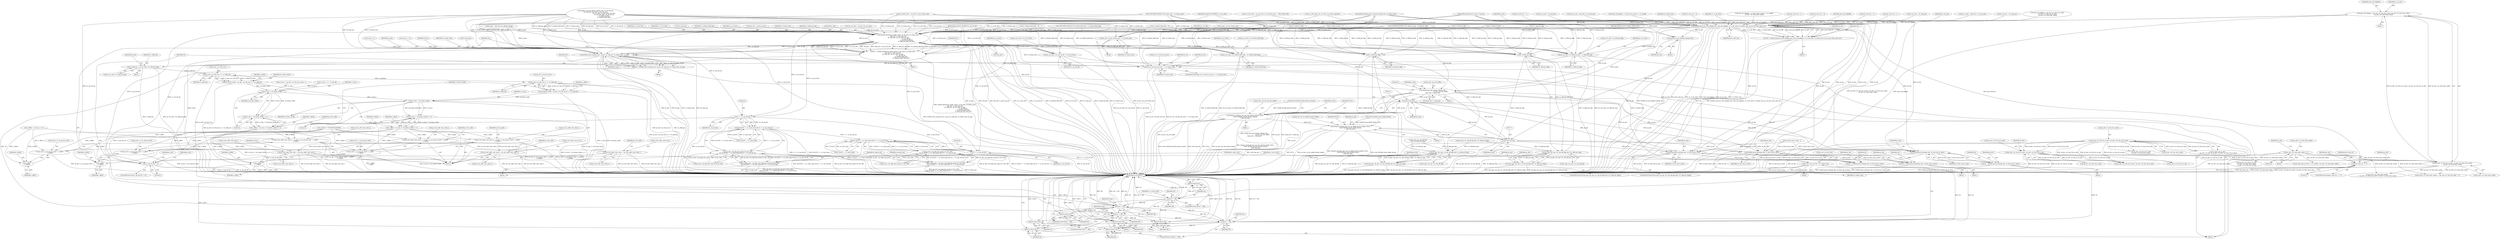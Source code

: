 digraph "0_Android_6c327afb263837bc90760c55c6605b26161a4eb9_0@integer" {
"1000972" [label="(Call,num_mb_skipped = (ps_dec->u2_frm_ht_in_mbs * ps_dec->u2_frm_wd_in_mbs)\n - ps_dec->u2_total_mbs_coded)"];
"1000974" [label="(Call,(ps_dec->u2_frm_ht_in_mbs * ps_dec->u2_frm_wd_in_mbs)\n - ps_dec->u2_total_mbs_coded)"];
"1000975" [label="(Call,ps_dec->u2_frm_ht_in_mbs * ps_dec->u2_frm_wd_in_mbs)"];
"1000235" [label="(Call,ps_dec->u2_frm_ht_in_mbs * ps_dec->u2_frm_wd_in_mbs)"];
"1000603" [label="(Call,ps_dec->u2_total_mbs_coded = 0)"];
"1001139" [label="(Call,ih264d_mark_err_slice_skip(ps_dec, num_mb_skipped, u1_is_idr_slice, u2_frame_num, ps_cur_poc, prev_slice_err))"];
"1001137" [label="(Call,ret = ih264d_mark_err_slice_skip(ps_dec, num_mb_skipped, u1_is_idr_slice, u2_frame_num, ps_cur_poc, prev_slice_err))"];
"1001222" [label="(Call,ret != OK)"];
"1001225" [label="(Return,return ret;)"];
"1001393" [label="(Call,ret != OK)"];
"1001396" [label="(Return,return ret;)"];
"1001606" [label="(Call,ret != OK)"];
"1001609" [label="(Return,return ret;)"];
"1001857" [label="(Return,return OK;)"];
"1001874" [label="(Return,return OK;)"];
"1002517" [label="(Call,ret != OK)"];
"1002520" [label="(Return,return ret;)"];
"1002604" [label="(Return,return ret;)"];
"1001177" [label="(Call,prev_slice_err == 2)"];
"1001217" [label="(Call,ih264d_err_pic_dispbuf_mgr(ps_dec))"];
"1001270" [label="(Call,ps_dec->u2_prv_frame_num = u2_frame_num)"];
"1001376" [label="(Call,ih264d_decode_pic_order_cnt(u1_is_idr_slice, u2_frame_num,\n &ps_dec->s_prev_pic_poc,\n &s_tmp_poc, ps_cur_slice, ps_pps,\n                                          u1_nal_ref_idc,\n                                          u1_bottom_field_flag,\n                                          u1_field_pic_flag, &i4_poc))"];
"1001374" [label="(Call,ret = ih264d_decode_pic_order_cnt(u1_is_idr_slice, u2_frame_num,\n &ps_dec->s_prev_pic_poc,\n &s_tmp_poc, ps_cur_slice, ps_pps,\n                                          u1_nal_ref_idc,\n                                          u1_bottom_field_flag,\n                                          u1_field_pic_flag, &i4_poc))"];
"1001464" [label="(Call,ps_cur_slice->u1_field_pic_flag = u1_field_pic_flag)"];
"1001908" [label="(Call,u1_field_pic = ps_cur_slice->u1_field_pic_flag)"];
"1001969" [label="(Call,ps_dec->u2_frm_wd_y << u1_field_pic)"];
"1001967" [label="(Call,u4_frame_stride = ps_dec->u2_frm_wd_y << u1_field_pic)"];
"1001982" [label="(Call,u2_mb_y * u4_frame_stride)"];
"1001981" [label="(Call,(u2_mb_y * u4_frame_stride) << 4)"];
"1001979" [label="(Call,y_offset = (u2_mb_y * u4_frame_stride) << 4)"];
"1001986" [label="(Call,ps_trns_addr->pu1_dest_y = ps_dec->s_cur_pic.pu1_buf1 + x_offset\n + y_offset)"];
"1002045" [label="(Call,ps_trns_addr->pu1_mb_y = ps_trns_addr->pu1_dest_y)"];
"1001990" [label="(Call,ps_dec->s_cur_pic.pu1_buf1 + x_offset\n + y_offset)"];
"1001996" [label="(Call,x_offset\n + y_offset)"];
"1002012" [label="(Call,u2_mb_y * u4_frame_stride)"];
"1002011" [label="(Call,(u2_mb_y * u4_frame_stride) << 3)"];
"1002009" [label="(Call,y_offset = (u2_mb_y * u4_frame_stride) << 3)"];
"1002019" [label="(Call,ps_trns_addr->pu1_dest_u = ps_dec->s_cur_pic.pu1_buf2 + x_offset\n + y_offset)"];
"1002052" [label="(Call,ps_trns_addr->pu1_mb_u = ps_trns_addr->pu1_dest_u)"];
"1002023" [label="(Call,ps_dec->s_cur_pic.pu1_buf2 + x_offset\n + y_offset)"];
"1002029" [label="(Call,x_offset\n + y_offset)"];
"1002032" [label="(Call,ps_trns_addr->pu1_dest_v = ps_dec->s_cur_pic.pu1_buf3 + x_offset\n + y_offset)"];
"1002059" [label="(Call,ps_trns_addr->pu1_mb_v = ps_trns_addr->pu1_dest_v)"];
"1002036" [label="(Call,ps_dec->s_cur_pic.pu1_buf3 + x_offset\n + y_offset)"];
"1002042" [label="(Call,x_offset\n + y_offset)"];
"1002001" [label="(Call,ps_dec->u2_frm_wd_uv << u1_field_pic)"];
"1001999" [label="(Call,u4_frame_stride = ps_dec->u2_frm_wd_uv << u1_field_pic)"];
"1001469" [label="(Call,ps_cur_slice->u1_bottom_field_flag = u1_bottom_field_flag)"];
"1001496" [label="(Call,ps_cur_slice->u1_nal_ref_idc = u1_nal_ref_idc)"];
"1001562" [label="(Call,!u1_field_pic_flag)"];
"1001556" [label="(Call,(ps_pps->ps_sps->u1_mb_aff_flag) && (!u1_field_pic_flag))"];
"1001555" [label="(Call,!((ps_pps->ps_sps->u1_mb_aff_flag) && (!u1_field_pic_flag)))"];
"1001579" [label="(Call,!u1_field_pic_flag)"];
"1001573" [label="(Call,(ps_pps->ps_sps->u1_mb_aff_flag) && (!u1_field_pic_flag))"];
"1001572" [label="(Call,!((ps_pps->ps_sps->u1_mb_aff_flag) && (!u1_field_pic_flag)))"];
"1001598" [label="(Call,ih264d_start_of_pic(ps_dec, i4_poc, &s_tmp_poc, u2_frame_num, ps_pps))"];
"1001596" [label="(Call,ret = ih264d_start_of_pic(ps_dec, i4_poc, &s_tmp_poc, u2_frame_num, ps_pps))"];
"1001617" [label="(Call,ih264d_get_next_display_field(ps_dec,\n                                          ps_dec->ps_out_buffer,\n &(ps_dec->s_disp_op)))"];
"1001672" [label="(Call,(void *)ps_dec)"];
"1001664" [label="(Call,ithread_create(ps_dec->pv_dec_thread_handle, NULL,\n (void *)ih264d_decode_picture_thread,\n (void *)ps_dec))"];
"1001708" [label="(Call,ithread_create(ps_dec->pv_bs_deblk_thread_handle, NULL,\n (void *)ih264d_recon_deblk_thread,\n (void *)ps_dec))"];
"1001716" [label="(Call,(void *)ps_dec)"];
"1002421" [label="(Call,ih264d_parse_islice(ps_dec, u2_first_mb_in_slice))"];
"1002419" [label="(Call,ret = ih264d_parse_islice(ps_dec, u2_first_mb_in_slice))"];
"1002456" [label="(Call,ih264d_parse_pslice(ps_dec, u2_first_mb_in_slice))"];
"1002454" [label="(Call,ret = ih264d_parse_pslice(ps_dec, u2_first_mb_in_slice))"];
"1002490" [label="(Call,ih264d_parse_bslice(ps_dec, u2_first_mb_in_slice))"];
"1002488" [label="(Call,ret = ih264d_parse_bslice(ps_dec, u2_first_mb_in_slice))"];
"1001788" [label="(Call,ps_err->u4_frm_sei_sync == u2_frame_num)"];
"1001804" [label="(Call,ps_err->u4_cur_frm = u2_frame_num)"];
"1001824" [label="(Call,0 == u1_nal_ref_idc)"];
"1001820" [label="(Call,(B_SLICE == u1_slice_type) && (0 == u1_nal_ref_idc))"];
"1001814" [label="(Call,(ps_dec->u4_skip_frm_mask & B_SLC_BIT)\n && (B_SLICE == u1_slice_type) && (0 == u1_nal_ref_idc))"];
"1001812" [label="(Call,i4_skip_b_pic = (ps_dec->u4_skip_frm_mask & B_SLC_BIT)\n && (B_SLICE == u1_slice_type) && (0 == u1_nal_ref_idc))"];
"1001835" [label="(Call,(P_SLICE == u1_slice_type) && (0 == u1_nal_ref_idc))"];
"1001829" [label="(Call,(ps_dec->u4_skip_frm_mask & P_SLC_BIT)\n && (P_SLICE == u1_slice_type) && (0 == u1_nal_ref_idc))"];
"1001827" [label="(Call,i4_skip_p_pic = (ps_dec->u4_skip_frm_mask & P_SLC_BIT)\n && (P_SLICE == u1_slice_type) && (0 == u1_nal_ref_idc))"];
"1001839" [label="(Call,0 == u1_nal_ref_idc)"];
"1002523" [label="(Call,u1_nal_ref_idc != 0)"];
"1002421" [label="(Call,ih264d_parse_islice(ps_dec, u2_first_mb_in_slice))"];
"1001809" [label="(Block,)"];
"1002489" [label="(Identifier,ret)"];
"1001947" [label="(Call,u2_mb_y <<= u1_mb_aff)"];
"1001500" [label="(Identifier,u1_nal_ref_idc)"];
"1001815" [label="(Call,ps_dec->u4_skip_frm_mask & B_SLC_BIT)"];
"1000906" [label="(Call,prev_slice_err = 0)"];
"1001387" [label="(Identifier,u1_nal_ref_idc)"];
"1001571" [label="(ControlStructure,if(!((ps_pps->ps_sps->u1_mb_aff_flag) && (!u1_field_pic_flag))))"];
"1002046" [label="(Call,ps_trns_addr->pu1_mb_y)"];
"1002423" [label="(Identifier,u2_first_mb_in_slice)"];
"1001228" [label="(Identifier,i1_is_end_of_poc)"];
"1002013" [label="(Identifier,u2_mb_y)"];
"1001579" [label="(Call,!u1_field_pic_flag)"];
"1001789" [label="(Call,ps_err->u4_frm_sei_sync)"];
"1002017" [label="(Identifier,x_offset)"];
"1000176" [label="(Call,i4_poc = 0)"];
"1001825" [label="(Literal,0)"];
"1001225" [label="(Return,return ret;)"];
"1001804" [label="(Call,ps_err->u4_cur_frm = u2_frame_num)"];
"1001617" [label="(Call,ih264d_get_next_display_field(ps_dec,\n                                          ps_dec->ps_out_buffer,\n &(ps_dec->s_disp_op)))"];
"1002458" [label="(Identifier,u2_first_mb_in_slice)"];
"1001098" [label="(Call,(u2_first_mb_in_slice << u1_mbaff) > ps_dec->u2_total_mbs_coded)"];
"1001071" [label="(Call,!u1_field_pic_flag)"];
"1001556" [label="(Call,(ps_pps->ps_sps->u1_mb_aff_flag) && (!u1_field_pic_flag))"];
"1001875" [label="(Identifier,OK)"];
"1001836" [label="(Call,P_SLICE == u1_slice_type)"];
"1000975" [label="(Call,ps_dec->u2_frm_ht_in_mbs * ps_dec->u2_frm_wd_in_mbs)"];
"1001217" [label="(Call,ih264d_err_pic_dispbuf_mgr(ps_dec))"];
"1001908" [label="(Call,u1_field_pic = ps_cur_slice->u1_field_pic_flag)"];
"1001998" [label="(Identifier,y_offset)"];
"1000976" [label="(Call,ps_dec->u2_frm_ht_in_mbs)"];
"1001191" [label="(Identifier,ps_dec)"];
"1001503" [label="(Identifier,ps_cur_slice)"];
"1002036" [label="(Call,ps_dec->s_cur_pic.pu1_buf3 + x_offset\n + y_offset)"];
"1002044" [label="(Identifier,y_offset)"];
"1001377" [label="(Identifier,u1_is_idr_slice)"];
"1001179" [label="(Literal,2)"];
"1002009" [label="(Call,y_offset = (u2_mb_y * u4_frame_stride) << 3)"];
"1002516" [label="(ControlStructure,if(ret != OK))"];
"1001840" [label="(Literal,0)"];
"1001141" [label="(Identifier,num_mb_skipped)"];
"1000507" [label="(Call,u1_is_idr_slice || ps_cur_slice->u1_mmco_equalto5)"];
"1001106" [label="(Call,prev_slice_err = 2)"];
"1001009" [label="(Call,prev_slice_err = 1)"];
"1001374" [label="(Call,ret = ih264d_decode_pic_order_cnt(u1_is_idr_slice, u2_frame_num,\n &ps_dec->s_prev_pic_poc,\n &s_tmp_poc, ps_cur_slice, ps_pps,\n                                          u1_nal_ref_idc,\n                                          u1_bottom_field_flag,\n                                          u1_field_pic_flag, &i4_poc))"];
"1001596" [label="(Call,ret = ih264d_start_of_pic(ps_dec, i4_poc, &s_tmp_poc, u2_frame_num, ps_pps))"];
"1001913" [label="(Block,)"];
"1002045" [label="(Call,ps_trns_addr->pu1_mb_y = ps_trns_addr->pu1_dest_y)"];
"1001091" [label="(Call,ps_cur_poc = &s_tmp_poc)"];
"1001177" [label="(Call,prev_slice_err == 2)"];
"1001839" [label="(Call,0 == u1_nal_ref_idc)"];
"1002605" [label="(Identifier,ret)"];
"1002454" [label="(Call,ret = ih264d_parse_pslice(ps_dec, u2_first_mb_in_slice))"];
"1002023" [label="(Call,ps_dec->s_cur_pic.pu1_buf2 + x_offset\n + y_offset)"];
"1002030" [label="(Identifier,x_offset)"];
"1002016" [label="(Call,x_offset *= YUV420SP_FACTOR)"];
"1002031" [label="(Identifier,y_offset)"];
"1001597" [label="(Identifier,ret)"];
"1001813" [label="(Identifier,i4_skip_b_pic)"];
"1001821" [label="(Call,B_SLICE == u1_slice_type)"];
"1002564" [label="(Call,ps_dec->u2_total_mbs_coded >= (ps_seq->u2_max_mb_addr + 1))"];
"1002037" [label="(Call,ps_dec->s_cur_pic.pu1_buf3)"];
"1002606" [label="(MethodReturn,WORD32)"];
"1001574" [label="(Call,ps_pps->ps_sps->u1_mb_aff_flag)"];
"1001792" [label="(Identifier,u2_frame_num)"];
"1001609" [label="(Return,return ret;)"];
"1001599" [label="(Identifier,ps_dec)"];
"1001277" [label="(Identifier,ps_cur_slice)"];
"1001990" [label="(Call,ps_dec->s_cur_pic.pu1_buf1 + x_offset\n + y_offset)"];
"1002033" [label="(Call,ps_trns_addr->pu1_dest_v)"];
"1001718" [label="(Identifier,ps_dec)"];
"1001573" [label="(Call,(ps_pps->ps_sps->u1_mb_aff_flag) && (!u1_field_pic_flag))"];
"1001982" [label="(Call,u2_mb_y * u4_frame_stride)"];
"1000603" [label="(Call,ps_dec->u2_total_mbs_coded = 0)"];
"1001144" [label="(Identifier,ps_cur_poc)"];
"1001861" [label="(Block,)"];
"1002518" [label="(Identifier,ret)"];
"1002043" [label="(Identifier,x_offset)"];
"1000524" [label="(Call,ih264d_decode_gaps_in_frame_num(ps_dec, u2_frame_num))"];
"1001604" [label="(Identifier,ps_pps)"];
"1001628" [label="(Literal,0)"];
"1000985" [label="(Call,ps_cur_poc = &ps_dec->s_cur_pic_poc)"];
"1001373" [label="(Block,)"];
"1001672" [label="(Call,(void *)ps_dec)"];
"1001985" [label="(Literal,4)"];
"1001017" [label="(Call,ps_cur_poc = &s_tmp_poc)"];
"1001078" [label="(Call,num_mb_skipped = (ps_dec->u2_frm_ht_in_mbs\n * ps_dec->u2_frm_wd_in_mbs)\n - ps_dec->u2_total_mbs_coded)"];
"1002069" [label="(Identifier,ps_dec)"];
"1001841" [label="(Identifier,u1_nal_ref_idc)"];
"1001189" [label="(Call,ps_dec->u2_total_mbs_coded\n >= ps_dec->u2_frm_ht_in_mbs * ps_dec->u2_frm_wd_in_mbs)"];
"1002461" [label="(Identifier,ps_dec)"];
"1001826" [label="(Identifier,u1_nal_ref_idc)"];
"1001473" [label="(Identifier,u1_bottom_field_flag)"];
"1000239" [label="(Call,ps_dec->u2_frm_wd_in_mbs)"];
"1001562" [label="(Call,!u1_field_pic_flag)"];
"1002525" [label="(Literal,0)"];
"1001223" [label="(Identifier,ret)"];
"1001979" [label="(Call,y_offset = (u2_mb_y * u4_frame_stride) << 4)"];
"1001709" [label="(Call,ps_dec->pv_bs_deblk_thread_handle)"];
"1002551" [label="(Identifier,ps_dec)"];
"1001780" [label="(Block,)"];
"1001788" [label="(Call,ps_err->u4_frm_sei_sync == u2_frame_num)"];
"1001830" [label="(Call,ps_dec->u4_skip_frm_mask & P_SLC_BIT)"];
"1001271" [label="(Call,ps_dec->u2_prv_frame_num)"];
"1001606" [label="(Call,ret != OK)"];
"1001383" [label="(Call,&s_tmp_poc)"];
"1001999" [label="(Call,u4_frame_stride = ps_dec->u2_frm_wd_uv << u1_field_pic)"];
"1001708" [label="(Call,ithread_create(ps_dec->pv_bs_deblk_thread_handle, NULL,\n (void *)ih264d_recon_deblk_thread,\n (void *)ps_dec))"];
"1001216" [label="(Block,)"];
"1001496" [label="(Call,ps_cur_slice->u1_nal_ref_idc = u1_nal_ref_idc)"];
"1001664" [label="(Call,ithread_create(ps_dec->pv_dec_thread_handle, NULL,\n (void *)ih264d_decode_picture_thread,\n (void *)ps_dec))"];
"1000156" [label="(MethodParameterIn,UWORD8 u1_nal_ref_idc)"];
"1000655" [label="(Call,u1_bottom_field_flag = 0)"];
"1001618" [label="(Identifier,ps_dec)"];
"1002049" [label="(Call,ps_trns_addr->pu1_dest_y)"];
"1001140" [label="(Identifier,ps_dec)"];
"1001390" [label="(Call,&i4_poc)"];
"1000982" [label="(Call,ps_dec->u2_total_mbs_coded)"];
"1000904" [label="(Call,!u1_field_pic_flag)"];
"1002024" [label="(Call,ps_dec->s_cur_pic.pu1_buf2)"];
"1000947" [label="(Call,prev_slice_err = 1)"];
"1001983" [label="(Identifier,u2_mb_y)"];
"1001118" [label="(Call,ps_cur_poc = &s_tmp_poc)"];
"1001563" [label="(Identifier,u1_field_pic_flag)"];
"1001393" [label="(Call,ret != OK)"];
"1002001" [label="(Call,ps_dec->u2_frm_wd_uv << u1_field_pic)"];
"1001981" [label="(Call,(u2_mb_y * u4_frame_stride) << 4)"];
"1001067" [label="(Call,ps_seq->u1_mb_aff_flag\n && (!u1_field_pic_flag))"];
"1000918" [label="(Call,u2_frame_num != ps_dec->u2_prv_frame_num)"];
"1002239" [label="(Call,u2_first_mb_in_slice - 1)"];
"1001176" [label="(ControlStructure,if(prev_slice_err == 2))"];
"1001894" [label="(Block,)"];
"1001980" [label="(Identifier,y_offset)"];
"1001149" [label="(Identifier,ps_dec)"];
"1002524" [label="(Identifier,u1_nal_ref_idc)"];
"1002053" [label="(Call,ps_trns_addr->pu1_mb_u)"];
"1002492" [label="(Identifier,u2_first_mb_in_slice)"];
"1001835" [label="(Call,(P_SLICE == u1_slice_type) && (0 == u1_nal_ref_idc))"];
"1001145" [label="(Identifier,prev_slice_err)"];
"1002010" [label="(Identifier,y_offset)"];
"1000652" [label="(Call,u1_field_pic_flag = 0)"];
"1001410" [label="(Call,i4_poc == 0)"];
"1001139" [label="(Call,ih264d_mark_err_slice_skip(ps_dec, num_mb_skipped, u1_is_idr_slice, u2_frame_num, ps_cur_poc, prev_slice_err))"];
"1002032" [label="(Call,ps_trns_addr->pu1_dest_v = ps_dec->s_cur_pic.pu1_buf3 + x_offset\n + y_offset)"];
"1002029" [label="(Call,x_offset\n + y_offset)"];
"1001677" [label="(Identifier,ps_dec)"];
"1001400" [label="(Identifier,i4_poc)"];
"1002519" [label="(Identifier,OK)"];
"1001566" [label="(Identifier,ps_dec)"];
"1000813" [label="(Call,!u1_field_pic_flag)"];
"1002056" [label="(Call,ps_trns_addr->pu1_dest_u)"];
"1001376" [label="(Call,ih264d_decode_pic_order_cnt(u1_is_idr_slice, u2_frame_num,\n &ps_dec->s_prev_pic_poc,\n &s_tmp_poc, ps_cur_slice, ps_pps,\n                                          u1_nal_ref_idc,\n                                          u1_bottom_field_flag,\n                                          u1_field_pic_flag, &i4_poc))"];
"1001270" [label="(Call,ps_dec->u2_prv_frame_num = u2_frame_num)"];
"1002015" [label="(Literal,3)"];
"1001470" [label="(Call,ps_cur_slice->u1_bottom_field_flag)"];
"1000900" [label="(Call,ps_seq->u1_mb_aff_flag && (!u1_field_pic_flag))"];
"1001572" [label="(Call,!((ps_pps->ps_sps->u1_mb_aff_flag) && (!u1_field_pic_flag)))"];
"1001668" [label="(Identifier,NULL)"];
"1002488" [label="(Call,ret = ih264d_parse_bslice(ps_dec, u2_first_mb_in_slice))"];
"1002428" [label="(Identifier,ps_dec)"];
"1002480" [label="(Block,)"];
"1001226" [label="(Identifier,ret)"];
"1001957" [label="(Call,u2_mb_y > ps_dec->u2_frm_ht_in_mbs - 1)"];
"1002059" [label="(Call,ps_trns_addr->pu1_mb_v = ps_trns_addr->pu1_dest_v)"];
"1001388" [label="(Identifier,u1_bottom_field_flag)"];
"1001600" [label="(Identifier,i4_poc)"];
"1001610" [label="(Identifier,ret)"];
"1001986" [label="(Call,ps_trns_addr->pu1_dest_y = ps_dec->s_cur_pic.pu1_buf1 + x_offset\n + y_offset)"];
"1001969" [label="(Call,ps_dec->u2_frm_wd_y << u1_field_pic)"];
"1001385" [label="(Identifier,ps_cur_slice)"];
"1001468" [label="(Identifier,u1_field_pic_flag)"];
"1002005" [label="(Identifier,u1_field_pic)"];
"1000973" [label="(Identifier,num_mb_skipped)"];
"1001605" [label="(ControlStructure,if(ret != OK))"];
"1002521" [label="(Identifier,ret)"];
"1002419" [label="(Call,ret = ih264d_parse_islice(ps_dec, u2_first_mb_in_slice))"];
"1000979" [label="(Call,ps_dec->u2_frm_wd_in_mbs)"];
"1000638" [label="(Call,COPYTHECONTEXT(\"SH: bottom_field_flag\", u1_bottom_field_flag))"];
"1001607" [label="(Identifier,ret)"];
"1001622" [label="(Call,&(ps_dec->s_disp_op))"];
"1002491" [label="(Identifier,ps_dec)"];
"1002495" [label="(Identifier,ps_dec)"];
"1002522" [label="(ControlStructure,if(u1_nal_ref_idc != 0))"];
"1000753" [label="(Call,!u1_field_pic_flag)"];
"1001616" [label="(Block,)"];
"1001619" [label="(Call,ps_dec->ps_out_buffer)"];
"1001465" [label="(Call,ps_cur_slice->u1_field_pic_flag)"];
"1000475" [label="(Call,*ps_cur_poc = &ps_dec->s_cur_pic_poc)"];
"1001805" [label="(Call,ps_err->u4_cur_frm)"];
"1001497" [label="(Call,ps_cur_slice->u1_nal_ref_idc)"];
"1002531" [label="(Identifier,ps_dec)"];
"1000611" [label="(Identifier,ps_seq)"];
"1001269" [label="(Block,)"];
"1000412" [label="(Call,ps_pps = &ps_dec->ps_pps[u4_temp])"];
"1001012" [label="(Call,num_mb_skipped = u2_first_mb_in_slice << u1_mbaff)"];
"1001910" [label="(Call,ps_cur_slice->u1_field_pic_flag)"];
"1001975" [label="(Identifier,x_offset)"];
"1001974" [label="(Call,x_offset = u2_mb_x << 4)"];
"1001379" [label="(Call,&ps_dec->s_prev_pic_poc)"];
"1000621" [label="(Call,u1_bottom_field_flag = 0)"];
"1001702" [label="(Block,)"];
"1000986" [label="(Identifier,ps_cur_poc)"];
"1001968" [label="(Identifier,u4_frame_stride)"];
"1001665" [label="(Call,ps_dec->pv_dec_thread_handle)"];
"1001080" [label="(Call,(ps_dec->u2_frm_ht_in_mbs\n * ps_dec->u2_frm_wd_in_mbs)\n - ps_dec->u2_total_mbs_coded)"];
"1001476" [label="(Identifier,ps_cur_slice)"];
"1001274" [label="(Identifier,u2_frame_num)"];
"1001984" [label="(Identifier,u4_frame_stride)"];
"1001796" [label="(Identifier,ps_err)"];
"1001824" [label="(Call,0 == u1_nal_ref_idc)"];
"1000454" [label="(Call,COPYTHECONTEXT(\"SH: frame_num\", u2_frame_num))"];
"1001874" [label="(Return,return OK;)"];
"1001829" [label="(Call,(ps_dec->u4_skip_frm_mask & P_SLC_BIT)\n && (P_SLICE == u1_slice_type) && (0 == u1_nal_ref_idc))"];
"1001712" [label="(Identifier,NULL)"];
"1001580" [label="(Identifier,u1_field_pic_flag)"];
"1001138" [label="(Identifier,ret)"];
"1000983" [label="(Identifier,ps_dec)"];
"1001378" [label="(Identifier,u2_frame_num)"];
"1001583" [label="(Identifier,ps_dec)"];
"1002446" [label="(Block,)"];
"1001991" [label="(Call,ps_dec->s_cur_pic.pu1_buf1)"];
"1001608" [label="(Identifier,OK)"];
"1002052" [label="(Call,ps_trns_addr->pu1_mb_u = ps_trns_addr->pu1_dest_u)"];
"1002422" [label="(Identifier,ps_dec)"];
"1002455" [label="(Identifier,ret)"];
"1002034" [label="(Identifier,ps_trns_addr)"];
"1002420" [label="(Identifier,ret)"];
"1001663" [label="(Block,)"];
"1001721" [label="(Identifier,ps_dec)"];
"1001828" [label="(Identifier,i4_skip_p_pic)"];
"1000607" [label="(Literal,0)"];
"1001970" [label="(Call,ps_dec->u2_frm_wd_y)"];
"1002012" [label="(Call,u2_mb_y * u4_frame_stride)"];
"1002457" [label="(Identifier,ps_dec)"];
"1001595" [label="(Block,)"];
"1001603" [label="(Identifier,u2_frame_num)"];
"1001143" [label="(Identifier,u2_frame_num)"];
"1000233" [label="(Call,u2_first_mb_in_slice\n > (ps_dec->u2_frm_ht_in_mbs * ps_dec->u2_frm_wd_in_mbs))"];
"1002000" [label="(Identifier,u4_frame_stride)"];
"1002020" [label="(Call,ps_trns_addr->pu1_dest_u)"];
"1001909" [label="(Identifier,u1_field_pic)"];
"1000952" [label="(Call,prev_slice_err = 2)"];
"1001588" [label="(Identifier,ps_dec)"];
"1001787" [label="(ControlStructure,if(ps_err->u4_frm_sei_sync == u2_frame_num))"];
"1001808" [label="(Identifier,u2_frame_num)"];
"1001812" [label="(Call,i4_skip_b_pic = (ps_dec->u4_skip_frm_mask & B_SLC_BIT)\n && (B_SLICE == u1_slice_type) && (0 == u1_nal_ref_idc))"];
"1001392" [label="(ControlStructure,if(ret != OK))"];
"1001137" [label="(Call,ret = ih264d_mark_err_slice_skip(ps_dec, num_mb_skipped, u1_is_idr_slice, u2_frame_num, ps_cur_poc, prev_slice_err))"];
"1001557" [label="(Call,ps_pps->ps_sps->u1_mb_aff_flag)"];
"1001973" [label="(Identifier,u1_field_pic)"];
"1000235" [label="(Call,ps_dec->u2_frm_ht_in_mbs * ps_dec->u2_frm_wd_in_mbs)"];
"1001220" [label="(Identifier,ERROR_NEW_FRAME_EXPECTED)"];
"1002007" [label="(Identifier,x_offset)"];
"1001142" [label="(Identifier,u1_is_idr_slice)"];
"1002054" [label="(Identifier,ps_trns_addr)"];
"1001806" [label="(Identifier,ps_err)"];
"1001395" [label="(Identifier,OK)"];
"1002517" [label="(Call,ret != OK)"];
"1001997" [label="(Identifier,x_offset)"];
"1001469" [label="(Call,ps_cur_slice->u1_bottom_field_flag = u1_bottom_field_flag)"];
"1001713" [label="(Call,(void *)ih264d_recon_deblk_thread)"];
"1001827" [label="(Call,i4_skip_p_pic = (ps_dec->u4_skip_frm_mask & P_SLC_BIT)\n && (P_SLICE == u1_slice_type) && (0 == u1_nal_ref_idc))"];
"1001843" [label="(Identifier,i4_skip_b_pic)"];
"1001136" [label="(Block,)"];
"1001221" [label="(ControlStructure,if(ret != OK))"];
"1000155" [label="(MethodParameterIn,UWORD8 u1_is_idr_slice)"];
"1002060" [label="(Call,ps_trns_addr->pu1_mb_v)"];
"1002490" [label="(Call,ih264d_parse_bslice(ps_dec, u2_first_mb_in_slice))"];
"1002002" [label="(Call,ps_dec->u2_frm_wd_uv)"];
"1001464" [label="(Call,ps_cur_slice->u1_field_pic_flag = u1_field_pic_flag)"];
"1001716" [label="(Call,(void *)ps_dec)"];
"1001178" [label="(Identifier,prev_slice_err)"];
"1000618" [label="(Call,COPYTHECONTEXT(\"SH: field_pic_flag\", u1_field_pic_flag))"];
"1001959" [label="(Call,ps_dec->u2_frm_ht_in_mbs - 1)"];
"1000972" [label="(Call,num_mb_skipped = (ps_dec->u2_frm_ht_in_mbs * ps_dec->u2_frm_wd_in_mbs)\n - ps_dec->u2_total_mbs_coded)"];
"1000991" [label="(Call,u1_is_idr_slice = ps_cur_slice->u1_nal_unit_type == IDR_SLICE_NAL)"];
"1001555" [label="(Call,!((ps_pps->ps_sps->u1_mb_aff_flag) && (!u1_field_pic_flag)))"];
"1001814" [label="(Call,(ps_dec->u4_skip_frm_mask & B_SLC_BIT)\n && (B_SLICE == u1_slice_type) && (0 == u1_nal_ref_idc))"];
"1000236" [label="(Call,ps_dec->u2_frm_ht_in_mbs)"];
"1000157" [label="(MethodParameterIn,dec_struct_t *ps_dec)"];
"1000873" [label="(Call,ih264d_is_end_of_pic(u2_frame_num, u1_nal_ref_idc,\n &s_tmp_poc, &ps_dec->s_cur_pic_poc,\n                                            ps_cur_slice, u1_pic_order_cnt_type,\n                                            u1_nal_unit_type, u4_idr_pic_id,\n                                            u1_field_pic_flag,\n                                            u1_bottom_field_flag))"];
"1001598" [label="(Call,ih264d_start_of_pic(ps_dec, i4_poc, &s_tmp_poc, u2_frame_num, ps_pps))"];
"1001109" [label="(Call,num_mb_skipped = (u2_first_mb_in_slice << u1_mbaff)\n - ps_dec->u2_total_mbs_coded)"];
"1001224" [label="(Identifier,OK)"];
"1001858" [label="(Identifier,OK)"];
"1001920" [label="(Identifier,ps_dec)"];
"1002047" [label="(Identifier,ps_trns_addr)"];
"1001674" [label="(Identifier,ps_dec)"];
"1001218" [label="(Identifier,ps_dec)"];
"1001389" [label="(Identifier,u1_field_pic_flag)"];
"1001193" [label="(Call,ps_dec->u2_frm_ht_in_mbs * ps_dec->u2_frm_wd_in_mbs)"];
"1001081" [label="(Call,ps_dec->u2_frm_ht_in_mbs\n * ps_dec->u2_frm_wd_in_mbs)"];
"1000974" [label="(Call,(ps_dec->u2_frm_ht_in_mbs * ps_dec->u2_frm_wd_in_mbs)\n - ps_dec->u2_total_mbs_coded)"];
"1000158" [label="(Block,)"];
"1001183" [label="(Identifier,ps_dec)"];
"1001987" [label="(Call,ps_trns_addr->pu1_dest_y)"];
"1001613" [label="(Identifier,ps_dec)"];
"1002019" [label="(Call,ps_trns_addr->pu1_dest_u = ps_dec->s_cur_pic.pu1_buf2 + x_offset\n + y_offset)"];
"1002456" [label="(Call,ih264d_parse_pslice(ps_dec, u2_first_mb_in_slice))"];
"1002014" [label="(Identifier,u4_frame_stride)"];
"1002523" [label="(Call,u1_nal_ref_idc != 0)"];
"1002042" [label="(Call,x_offset\n + y_offset)"];
"1001075" [label="(Call,prev_slice_err = 2)"];
"1001857" [label="(Return,return OK;)"];
"1001988" [label="(Identifier,ps_trns_addr)"];
"1001375" [label="(Identifier,ret)"];
"1000466" [label="(Block,)"];
"1001222" [label="(Call,ret != OK)"];
"1001554" [label="(ControlStructure,if(!((ps_pps->ps_sps->u1_mb_aff_flag) && (!u1_field_pic_flag))))"];
"1001844" [label="(Block,)"];
"1001820" [label="(Call,(B_SLICE == u1_slice_type) && (0 == u1_nal_ref_idc))"];
"1002061" [label="(Identifier,ps_trns_addr)"];
"1001601" [label="(Call,&s_tmp_poc)"];
"1002604" [label="(Return,return ret;)"];
"1002411" [label="(Block,)"];
"1002063" [label="(Call,ps_trns_addr->pu1_dest_v)"];
"1002011" [label="(Call,(u2_mb_y * u4_frame_stride) << 3)"];
"1000604" [label="(Call,ps_dec->u2_total_mbs_coded)"];
"1001471" [label="(Identifier,ps_cur_slice)"];
"1001669" [label="(Call,(void *)ih264d_decode_picture_thread)"];
"1001386" [label="(Identifier,ps_pps)"];
"1001967" [label="(Call,u4_frame_stride = ps_dec->u2_frm_wd_y << u1_field_pic)"];
"1001996" [label="(Call,x_offset\n + y_offset)"];
"1001397" [label="(Identifier,ret)"];
"1001396" [label="(Return,return ret;)"];
"1002520" [label="(Return,return ret;)"];
"1000168" [label="(Call,*ps_cur_slice = ps_dec->ps_cur_slice)"];
"1000936" [label="(Block,)"];
"1001394" [label="(Identifier,ret)"];
"1000972" -> "1000936"  [label="AST: "];
"1000972" -> "1000974"  [label="CFG: "];
"1000973" -> "1000972"  [label="AST: "];
"1000974" -> "1000972"  [label="AST: "];
"1000986" -> "1000972"  [label="CFG: "];
"1000972" -> "1002606"  [label="DDG: (ps_dec->u2_frm_ht_in_mbs * ps_dec->u2_frm_wd_in_mbs)\n - ps_dec->u2_total_mbs_coded"];
"1000972" -> "1002606"  [label="DDG: num_mb_skipped"];
"1000974" -> "1000972"  [label="DDG: ps_dec->u2_frm_ht_in_mbs * ps_dec->u2_frm_wd_in_mbs"];
"1000974" -> "1000972"  [label="DDG: ps_dec->u2_total_mbs_coded"];
"1000972" -> "1001139"  [label="DDG: num_mb_skipped"];
"1000974" -> "1000982"  [label="CFG: "];
"1000975" -> "1000974"  [label="AST: "];
"1000982" -> "1000974"  [label="AST: "];
"1000974" -> "1002606"  [label="DDG: ps_dec->u2_total_mbs_coded"];
"1000974" -> "1002606"  [label="DDG: ps_dec->u2_frm_ht_in_mbs * ps_dec->u2_frm_wd_in_mbs"];
"1000975" -> "1000974"  [label="DDG: ps_dec->u2_frm_ht_in_mbs"];
"1000975" -> "1000974"  [label="DDG: ps_dec->u2_frm_wd_in_mbs"];
"1000603" -> "1000974"  [label="DDG: ps_dec->u2_total_mbs_coded"];
"1000974" -> "1001189"  [label="DDG: ps_dec->u2_total_mbs_coded"];
"1000974" -> "1002564"  [label="DDG: ps_dec->u2_total_mbs_coded"];
"1000975" -> "1000979"  [label="CFG: "];
"1000976" -> "1000975"  [label="AST: "];
"1000979" -> "1000975"  [label="AST: "];
"1000983" -> "1000975"  [label="CFG: "];
"1000975" -> "1002606"  [label="DDG: ps_dec->u2_frm_wd_in_mbs"];
"1000975" -> "1002606"  [label="DDG: ps_dec->u2_frm_ht_in_mbs"];
"1000235" -> "1000975"  [label="DDG: ps_dec->u2_frm_ht_in_mbs"];
"1000235" -> "1000975"  [label="DDG: ps_dec->u2_frm_wd_in_mbs"];
"1000975" -> "1001193"  [label="DDG: ps_dec->u2_frm_ht_in_mbs"];
"1000975" -> "1001193"  [label="DDG: ps_dec->u2_frm_wd_in_mbs"];
"1000975" -> "1001959"  [label="DDG: ps_dec->u2_frm_ht_in_mbs"];
"1000235" -> "1000233"  [label="AST: "];
"1000235" -> "1000239"  [label="CFG: "];
"1000236" -> "1000235"  [label="AST: "];
"1000239" -> "1000235"  [label="AST: "];
"1000233" -> "1000235"  [label="CFG: "];
"1000235" -> "1002606"  [label="DDG: ps_dec->u2_frm_ht_in_mbs"];
"1000235" -> "1002606"  [label="DDG: ps_dec->u2_frm_wd_in_mbs"];
"1000235" -> "1000233"  [label="DDG: ps_dec->u2_frm_ht_in_mbs"];
"1000235" -> "1000233"  [label="DDG: ps_dec->u2_frm_wd_in_mbs"];
"1000235" -> "1001081"  [label="DDG: ps_dec->u2_frm_ht_in_mbs"];
"1000235" -> "1001081"  [label="DDG: ps_dec->u2_frm_wd_in_mbs"];
"1000235" -> "1001193"  [label="DDG: ps_dec->u2_frm_ht_in_mbs"];
"1000235" -> "1001193"  [label="DDG: ps_dec->u2_frm_wd_in_mbs"];
"1000235" -> "1001959"  [label="DDG: ps_dec->u2_frm_ht_in_mbs"];
"1000603" -> "1000466"  [label="AST: "];
"1000603" -> "1000607"  [label="CFG: "];
"1000604" -> "1000603"  [label="AST: "];
"1000607" -> "1000603"  [label="AST: "];
"1000611" -> "1000603"  [label="CFG: "];
"1000603" -> "1002606"  [label="DDG: ps_dec->u2_total_mbs_coded"];
"1000603" -> "1001080"  [label="DDG: ps_dec->u2_total_mbs_coded"];
"1000603" -> "1001098"  [label="DDG: ps_dec->u2_total_mbs_coded"];
"1000603" -> "1001189"  [label="DDG: ps_dec->u2_total_mbs_coded"];
"1000603" -> "1002564"  [label="DDG: ps_dec->u2_total_mbs_coded"];
"1001139" -> "1001137"  [label="AST: "];
"1001139" -> "1001145"  [label="CFG: "];
"1001140" -> "1001139"  [label="AST: "];
"1001141" -> "1001139"  [label="AST: "];
"1001142" -> "1001139"  [label="AST: "];
"1001143" -> "1001139"  [label="AST: "];
"1001144" -> "1001139"  [label="AST: "];
"1001145" -> "1001139"  [label="AST: "];
"1001137" -> "1001139"  [label="CFG: "];
"1001139" -> "1002606"  [label="DDG: ps_dec"];
"1001139" -> "1002606"  [label="DDG: prev_slice_err"];
"1001139" -> "1002606"  [label="DDG: u1_is_idr_slice"];
"1001139" -> "1002606"  [label="DDG: num_mb_skipped"];
"1001139" -> "1002606"  [label="DDG: ps_cur_poc"];
"1001139" -> "1002606"  [label="DDG: u2_frame_num"];
"1001139" -> "1001137"  [label="DDG: prev_slice_err"];
"1001139" -> "1001137"  [label="DDG: u1_is_idr_slice"];
"1001139" -> "1001137"  [label="DDG: u2_frame_num"];
"1001139" -> "1001137"  [label="DDG: ps_cur_poc"];
"1001139" -> "1001137"  [label="DDG: num_mb_skipped"];
"1001139" -> "1001137"  [label="DDG: ps_dec"];
"1000524" -> "1001139"  [label="DDG: ps_dec"];
"1000524" -> "1001139"  [label="DDG: u2_frame_num"];
"1000157" -> "1001139"  [label="DDG: ps_dec"];
"1001109" -> "1001139"  [label="DDG: num_mb_skipped"];
"1001012" -> "1001139"  [label="DDG: num_mb_skipped"];
"1001078" -> "1001139"  [label="DDG: num_mb_skipped"];
"1000991" -> "1001139"  [label="DDG: u1_is_idr_slice"];
"1000507" -> "1001139"  [label="DDG: u1_is_idr_slice"];
"1000155" -> "1001139"  [label="DDG: u1_is_idr_slice"];
"1000873" -> "1001139"  [label="DDG: u2_frame_num"];
"1000918" -> "1001139"  [label="DDG: u2_frame_num"];
"1000454" -> "1001139"  [label="DDG: u2_frame_num"];
"1001091" -> "1001139"  [label="DDG: ps_cur_poc"];
"1000985" -> "1001139"  [label="DDG: ps_cur_poc"];
"1001118" -> "1001139"  [label="DDG: ps_cur_poc"];
"1000475" -> "1001139"  [label="DDG: ps_cur_poc"];
"1001017" -> "1001139"  [label="DDG: ps_cur_poc"];
"1000952" -> "1001139"  [label="DDG: prev_slice_err"];
"1000906" -> "1001139"  [label="DDG: prev_slice_err"];
"1000947" -> "1001139"  [label="DDG: prev_slice_err"];
"1001106" -> "1001139"  [label="DDG: prev_slice_err"];
"1001075" -> "1001139"  [label="DDG: prev_slice_err"];
"1001009" -> "1001139"  [label="DDG: prev_slice_err"];
"1001139" -> "1001177"  [label="DDG: prev_slice_err"];
"1001139" -> "1001217"  [label="DDG: ps_dec"];
"1001139" -> "1001270"  [label="DDG: u2_frame_num"];
"1001139" -> "1001376"  [label="DDG: u1_is_idr_slice"];
"1001139" -> "1001376"  [label="DDG: u2_frame_num"];
"1001139" -> "1001598"  [label="DDG: ps_dec"];
"1001139" -> "1001598"  [label="DDG: u2_frame_num"];
"1001139" -> "1001617"  [label="DDG: ps_dec"];
"1001139" -> "1001788"  [label="DDG: u2_frame_num"];
"1001139" -> "1002421"  [label="DDG: ps_dec"];
"1001139" -> "1002456"  [label="DDG: ps_dec"];
"1001139" -> "1002490"  [label="DDG: ps_dec"];
"1001137" -> "1001136"  [label="AST: "];
"1001138" -> "1001137"  [label="AST: "];
"1001149" -> "1001137"  [label="CFG: "];
"1001137" -> "1002606"  [label="DDG: ih264d_mark_err_slice_skip(ps_dec, num_mb_skipped, u1_is_idr_slice, u2_frame_num, ps_cur_poc, prev_slice_err)"];
"1001137" -> "1002606"  [label="DDG: ret"];
"1001137" -> "1001222"  [label="DDG: ret"];
"1001222" -> "1001221"  [label="AST: "];
"1001222" -> "1001224"  [label="CFG: "];
"1001223" -> "1001222"  [label="AST: "];
"1001224" -> "1001222"  [label="AST: "];
"1001226" -> "1001222"  [label="CFG: "];
"1001228" -> "1001222"  [label="CFG: "];
"1001222" -> "1002606"  [label="DDG: ret"];
"1001222" -> "1002606"  [label="DDG: ret != OK"];
"1001222" -> "1002606"  [label="DDG: OK"];
"1001222" -> "1001225"  [label="DDG: ret"];
"1001222" -> "1001393"  [label="DDG: OK"];
"1001222" -> "1001606"  [label="DDG: OK"];
"1001222" -> "1001857"  [label="DDG: OK"];
"1001222" -> "1001874"  [label="DDG: OK"];
"1001222" -> "1002517"  [label="DDG: OK"];
"1001225" -> "1001221"  [label="AST: "];
"1001225" -> "1001226"  [label="CFG: "];
"1001226" -> "1001225"  [label="AST: "];
"1002606" -> "1001225"  [label="CFG: "];
"1001225" -> "1002606"  [label="DDG: <RET>"];
"1001226" -> "1001225"  [label="DDG: ret"];
"1001393" -> "1001392"  [label="AST: "];
"1001393" -> "1001395"  [label="CFG: "];
"1001394" -> "1001393"  [label="AST: "];
"1001395" -> "1001393"  [label="AST: "];
"1001397" -> "1001393"  [label="CFG: "];
"1001400" -> "1001393"  [label="CFG: "];
"1001393" -> "1002606"  [label="DDG: ret != OK"];
"1001393" -> "1002606"  [label="DDG: ret"];
"1001393" -> "1002606"  [label="DDG: OK"];
"1001374" -> "1001393"  [label="DDG: ret"];
"1001393" -> "1001396"  [label="DDG: ret"];
"1001393" -> "1001606"  [label="DDG: OK"];
"1001393" -> "1001857"  [label="DDG: OK"];
"1001393" -> "1001874"  [label="DDG: OK"];
"1001393" -> "1002517"  [label="DDG: OK"];
"1001396" -> "1001392"  [label="AST: "];
"1001396" -> "1001397"  [label="CFG: "];
"1001397" -> "1001396"  [label="AST: "];
"1002606" -> "1001396"  [label="CFG: "];
"1001396" -> "1002606"  [label="DDG: <RET>"];
"1001397" -> "1001396"  [label="DDG: ret"];
"1001606" -> "1001605"  [label="AST: "];
"1001606" -> "1001608"  [label="CFG: "];
"1001607" -> "1001606"  [label="AST: "];
"1001608" -> "1001606"  [label="AST: "];
"1001610" -> "1001606"  [label="CFG: "];
"1001613" -> "1001606"  [label="CFG: "];
"1001606" -> "1002606"  [label="DDG: ret"];
"1001606" -> "1002606"  [label="DDG: ret != OK"];
"1001606" -> "1002606"  [label="DDG: OK"];
"1001596" -> "1001606"  [label="DDG: ret"];
"1001606" -> "1001609"  [label="DDG: ret"];
"1001606" -> "1001857"  [label="DDG: OK"];
"1001606" -> "1001874"  [label="DDG: OK"];
"1001606" -> "1002517"  [label="DDG: OK"];
"1001609" -> "1001605"  [label="AST: "];
"1001609" -> "1001610"  [label="CFG: "];
"1001610" -> "1001609"  [label="AST: "];
"1002606" -> "1001609"  [label="CFG: "];
"1001609" -> "1002606"  [label="DDG: <RET>"];
"1001610" -> "1001609"  [label="DDG: ret"];
"1001857" -> "1001844"  [label="AST: "];
"1001857" -> "1001858"  [label="CFG: "];
"1001858" -> "1001857"  [label="AST: "];
"1002606" -> "1001857"  [label="CFG: "];
"1001857" -> "1002606"  [label="DDG: <RET>"];
"1001858" -> "1001857"  [label="DDG: OK"];
"1001874" -> "1001861"  [label="AST: "];
"1001874" -> "1001875"  [label="CFG: "];
"1001875" -> "1001874"  [label="AST: "];
"1002606" -> "1001874"  [label="CFG: "];
"1001874" -> "1002606"  [label="DDG: <RET>"];
"1001875" -> "1001874"  [label="DDG: OK"];
"1002517" -> "1002516"  [label="AST: "];
"1002517" -> "1002519"  [label="CFG: "];
"1002518" -> "1002517"  [label="AST: "];
"1002519" -> "1002517"  [label="AST: "];
"1002521" -> "1002517"  [label="CFG: "];
"1002524" -> "1002517"  [label="CFG: "];
"1002517" -> "1002606"  [label="DDG: OK"];
"1002517" -> "1002606"  [label="DDG: ret"];
"1002517" -> "1002606"  [label="DDG: ret != OK"];
"1002419" -> "1002517"  [label="DDG: ret"];
"1002488" -> "1002517"  [label="DDG: ret"];
"1002454" -> "1002517"  [label="DDG: ret"];
"1002517" -> "1002520"  [label="DDG: ret"];
"1002517" -> "1002604"  [label="DDG: ret"];
"1002520" -> "1002516"  [label="AST: "];
"1002520" -> "1002521"  [label="CFG: "];
"1002521" -> "1002520"  [label="AST: "];
"1002606" -> "1002520"  [label="CFG: "];
"1002520" -> "1002606"  [label="DDG: <RET>"];
"1002521" -> "1002520"  [label="DDG: ret"];
"1002604" -> "1000158"  [label="AST: "];
"1002604" -> "1002605"  [label="CFG: "];
"1002605" -> "1002604"  [label="AST: "];
"1002606" -> "1002604"  [label="CFG: "];
"1002604" -> "1002606"  [label="DDG: <RET>"];
"1002605" -> "1002604"  [label="DDG: ret"];
"1001177" -> "1001176"  [label="AST: "];
"1001177" -> "1001179"  [label="CFG: "];
"1001178" -> "1001177"  [label="AST: "];
"1001179" -> "1001177"  [label="AST: "];
"1001183" -> "1001177"  [label="CFG: "];
"1001191" -> "1001177"  [label="CFG: "];
"1001177" -> "1002606"  [label="DDG: prev_slice_err == 2"];
"1001177" -> "1002606"  [label="DDG: prev_slice_err"];
"1001217" -> "1001216"  [label="AST: "];
"1001217" -> "1001218"  [label="CFG: "];
"1001218" -> "1001217"  [label="AST: "];
"1001220" -> "1001217"  [label="CFG: "];
"1001217" -> "1002606"  [label="DDG: ps_dec"];
"1001217" -> "1002606"  [label="DDG: ih264d_err_pic_dispbuf_mgr(ps_dec)"];
"1000157" -> "1001217"  [label="DDG: ps_dec"];
"1001270" -> "1001269"  [label="AST: "];
"1001270" -> "1001274"  [label="CFG: "];
"1001271" -> "1001270"  [label="AST: "];
"1001274" -> "1001270"  [label="AST: "];
"1001277" -> "1001270"  [label="CFG: "];
"1001270" -> "1002606"  [label="DDG: ps_dec->u2_prv_frame_num"];
"1000873" -> "1001270"  [label="DDG: u2_frame_num"];
"1000918" -> "1001270"  [label="DDG: u2_frame_num"];
"1000524" -> "1001270"  [label="DDG: u2_frame_num"];
"1000454" -> "1001270"  [label="DDG: u2_frame_num"];
"1001376" -> "1001374"  [label="AST: "];
"1001376" -> "1001390"  [label="CFG: "];
"1001377" -> "1001376"  [label="AST: "];
"1001378" -> "1001376"  [label="AST: "];
"1001379" -> "1001376"  [label="AST: "];
"1001383" -> "1001376"  [label="AST: "];
"1001385" -> "1001376"  [label="AST: "];
"1001386" -> "1001376"  [label="AST: "];
"1001387" -> "1001376"  [label="AST: "];
"1001388" -> "1001376"  [label="AST: "];
"1001389" -> "1001376"  [label="AST: "];
"1001390" -> "1001376"  [label="AST: "];
"1001374" -> "1001376"  [label="CFG: "];
"1001376" -> "1002606"  [label="DDG: u1_is_idr_slice"];
"1001376" -> "1002606"  [label="DDG: u1_nal_ref_idc"];
"1001376" -> "1002606"  [label="DDG: u1_bottom_field_flag"];
"1001376" -> "1002606"  [label="DDG: ps_cur_slice"];
"1001376" -> "1002606"  [label="DDG: &s_tmp_poc"];
"1001376" -> "1002606"  [label="DDG: u1_field_pic_flag"];
"1001376" -> "1002606"  [label="DDG: u2_frame_num"];
"1001376" -> "1002606"  [label="DDG: ps_pps"];
"1001376" -> "1002606"  [label="DDG: &i4_poc"];
"1001376" -> "1002606"  [label="DDG: &ps_dec->s_prev_pic_poc"];
"1001376" -> "1001374"  [label="DDG: &s_tmp_poc"];
"1001376" -> "1001374"  [label="DDG: u1_nal_ref_idc"];
"1001376" -> "1001374"  [label="DDG: u1_is_idr_slice"];
"1001376" -> "1001374"  [label="DDG: &i4_poc"];
"1001376" -> "1001374"  [label="DDG: &ps_dec->s_prev_pic_poc"];
"1001376" -> "1001374"  [label="DDG: u1_field_pic_flag"];
"1001376" -> "1001374"  [label="DDG: u1_bottom_field_flag"];
"1001376" -> "1001374"  [label="DDG: ps_pps"];
"1001376" -> "1001374"  [label="DDG: ps_cur_slice"];
"1001376" -> "1001374"  [label="DDG: u2_frame_num"];
"1000507" -> "1001376"  [label="DDG: u1_is_idr_slice"];
"1000991" -> "1001376"  [label="DDG: u1_is_idr_slice"];
"1000155" -> "1001376"  [label="DDG: u1_is_idr_slice"];
"1000873" -> "1001376"  [label="DDG: u2_frame_num"];
"1000873" -> "1001376"  [label="DDG: &s_tmp_poc"];
"1000873" -> "1001376"  [label="DDG: ps_cur_slice"];
"1000873" -> "1001376"  [label="DDG: u1_nal_ref_idc"];
"1000873" -> "1001376"  [label="DDG: u1_bottom_field_flag"];
"1000873" -> "1001376"  [label="DDG: u1_field_pic_flag"];
"1000918" -> "1001376"  [label="DDG: u2_frame_num"];
"1000524" -> "1001376"  [label="DDG: u2_frame_num"];
"1000454" -> "1001376"  [label="DDG: u2_frame_num"];
"1000168" -> "1001376"  [label="DDG: ps_cur_slice"];
"1000412" -> "1001376"  [label="DDG: ps_pps"];
"1000156" -> "1001376"  [label="DDG: u1_nal_ref_idc"];
"1000621" -> "1001376"  [label="DDG: u1_bottom_field_flag"];
"1000655" -> "1001376"  [label="DDG: u1_bottom_field_flag"];
"1000638" -> "1001376"  [label="DDG: u1_bottom_field_flag"];
"1000753" -> "1001376"  [label="DDG: u1_field_pic_flag"];
"1000904" -> "1001376"  [label="DDG: u1_field_pic_flag"];
"1000813" -> "1001376"  [label="DDG: u1_field_pic_flag"];
"1001071" -> "1001376"  [label="DDG: u1_field_pic_flag"];
"1000652" -> "1001376"  [label="DDG: u1_field_pic_flag"];
"1000618" -> "1001376"  [label="DDG: u1_field_pic_flag"];
"1001376" -> "1001464"  [label="DDG: u1_field_pic_flag"];
"1001376" -> "1001469"  [label="DDG: u1_bottom_field_flag"];
"1001376" -> "1001496"  [label="DDG: u1_nal_ref_idc"];
"1001376" -> "1001562"  [label="DDG: u1_field_pic_flag"];
"1001376" -> "1001579"  [label="DDG: u1_field_pic_flag"];
"1001376" -> "1001598"  [label="DDG: &s_tmp_poc"];
"1001376" -> "1001598"  [label="DDG: u2_frame_num"];
"1001376" -> "1001598"  [label="DDG: ps_pps"];
"1001376" -> "1001788"  [label="DDG: u2_frame_num"];
"1001376" -> "1001824"  [label="DDG: u1_nal_ref_idc"];
"1001376" -> "1001839"  [label="DDG: u1_nal_ref_idc"];
"1001376" -> "1002523"  [label="DDG: u1_nal_ref_idc"];
"1001374" -> "1001373"  [label="AST: "];
"1001375" -> "1001374"  [label="AST: "];
"1001394" -> "1001374"  [label="CFG: "];
"1001374" -> "1002606"  [label="DDG: ih264d_decode_pic_order_cnt(u1_is_idr_slice, u2_frame_num,\n &ps_dec->s_prev_pic_poc,\n &s_tmp_poc, ps_cur_slice, ps_pps,\n                                          u1_nal_ref_idc,\n                                          u1_bottom_field_flag,\n                                          u1_field_pic_flag, &i4_poc)"];
"1001464" -> "1000158"  [label="AST: "];
"1001464" -> "1001468"  [label="CFG: "];
"1001465" -> "1001464"  [label="AST: "];
"1001468" -> "1001464"  [label="AST: "];
"1001471" -> "1001464"  [label="CFG: "];
"1001464" -> "1002606"  [label="DDG: u1_field_pic_flag"];
"1001464" -> "1002606"  [label="DDG: ps_cur_slice->u1_field_pic_flag"];
"1000753" -> "1001464"  [label="DDG: u1_field_pic_flag"];
"1000904" -> "1001464"  [label="DDG: u1_field_pic_flag"];
"1000873" -> "1001464"  [label="DDG: u1_field_pic_flag"];
"1000813" -> "1001464"  [label="DDG: u1_field_pic_flag"];
"1001071" -> "1001464"  [label="DDG: u1_field_pic_flag"];
"1000652" -> "1001464"  [label="DDG: u1_field_pic_flag"];
"1000618" -> "1001464"  [label="DDG: u1_field_pic_flag"];
"1001464" -> "1001908"  [label="DDG: ps_cur_slice->u1_field_pic_flag"];
"1001908" -> "1001894"  [label="AST: "];
"1001908" -> "1001910"  [label="CFG: "];
"1001909" -> "1001908"  [label="AST: "];
"1001910" -> "1001908"  [label="AST: "];
"1001920" -> "1001908"  [label="CFG: "];
"1001908" -> "1002606"  [label="DDG: u1_field_pic"];
"1001908" -> "1002606"  [label="DDG: ps_cur_slice->u1_field_pic_flag"];
"1001908" -> "1001969"  [label="DDG: u1_field_pic"];
"1001969" -> "1001967"  [label="AST: "];
"1001969" -> "1001973"  [label="CFG: "];
"1001970" -> "1001969"  [label="AST: "];
"1001973" -> "1001969"  [label="AST: "];
"1001967" -> "1001969"  [label="CFG: "];
"1001969" -> "1002606"  [label="DDG: ps_dec->u2_frm_wd_y"];
"1001969" -> "1001967"  [label="DDG: ps_dec->u2_frm_wd_y"];
"1001969" -> "1001967"  [label="DDG: u1_field_pic"];
"1001969" -> "1002001"  [label="DDG: u1_field_pic"];
"1001967" -> "1001913"  [label="AST: "];
"1001968" -> "1001967"  [label="AST: "];
"1001975" -> "1001967"  [label="CFG: "];
"1001967" -> "1002606"  [label="DDG: ps_dec->u2_frm_wd_y << u1_field_pic"];
"1001967" -> "1001982"  [label="DDG: u4_frame_stride"];
"1001982" -> "1001981"  [label="AST: "];
"1001982" -> "1001984"  [label="CFG: "];
"1001983" -> "1001982"  [label="AST: "];
"1001984" -> "1001982"  [label="AST: "];
"1001985" -> "1001982"  [label="CFG: "];
"1001982" -> "1001981"  [label="DDG: u2_mb_y"];
"1001982" -> "1001981"  [label="DDG: u4_frame_stride"];
"1001957" -> "1001982"  [label="DDG: u2_mb_y"];
"1001947" -> "1001982"  [label="DDG: u2_mb_y"];
"1001982" -> "1002012"  [label="DDG: u2_mb_y"];
"1001981" -> "1001979"  [label="AST: "];
"1001981" -> "1001985"  [label="CFG: "];
"1001985" -> "1001981"  [label="AST: "];
"1001979" -> "1001981"  [label="CFG: "];
"1001981" -> "1001979"  [label="DDG: u2_mb_y * u4_frame_stride"];
"1001981" -> "1001979"  [label="DDG: 4"];
"1001979" -> "1001913"  [label="AST: "];
"1001980" -> "1001979"  [label="AST: "];
"1001988" -> "1001979"  [label="CFG: "];
"1001979" -> "1002606"  [label="DDG: (u2_mb_y * u4_frame_stride) << 4"];
"1001979" -> "1001986"  [label="DDG: y_offset"];
"1001979" -> "1001990"  [label="DDG: y_offset"];
"1001979" -> "1001996"  [label="DDG: y_offset"];
"1001986" -> "1001913"  [label="AST: "];
"1001986" -> "1001990"  [label="CFG: "];
"1001987" -> "1001986"  [label="AST: "];
"1001990" -> "1001986"  [label="AST: "];
"1002000" -> "1001986"  [label="CFG: "];
"1001986" -> "1002606"  [label="DDG: ps_dec->s_cur_pic.pu1_buf1 + x_offset\n + y_offset"];
"1001974" -> "1001986"  [label="DDG: x_offset"];
"1001986" -> "1002045"  [label="DDG: ps_trns_addr->pu1_dest_y"];
"1002045" -> "1001913"  [label="AST: "];
"1002045" -> "1002049"  [label="CFG: "];
"1002046" -> "1002045"  [label="AST: "];
"1002049" -> "1002045"  [label="AST: "];
"1002054" -> "1002045"  [label="CFG: "];
"1002045" -> "1002606"  [label="DDG: ps_trns_addr->pu1_dest_y"];
"1002045" -> "1002606"  [label="DDG: ps_trns_addr->pu1_mb_y"];
"1001990" -> "1001996"  [label="CFG: "];
"1001991" -> "1001990"  [label="AST: "];
"1001996" -> "1001990"  [label="AST: "];
"1001990" -> "1002606"  [label="DDG: ps_dec->s_cur_pic.pu1_buf1"];
"1001974" -> "1001990"  [label="DDG: x_offset"];
"1001996" -> "1001998"  [label="CFG: "];
"1001997" -> "1001996"  [label="AST: "];
"1001998" -> "1001996"  [label="AST: "];
"1001974" -> "1001996"  [label="DDG: x_offset"];
"1002012" -> "1002011"  [label="AST: "];
"1002012" -> "1002014"  [label="CFG: "];
"1002013" -> "1002012"  [label="AST: "];
"1002014" -> "1002012"  [label="AST: "];
"1002015" -> "1002012"  [label="CFG: "];
"1002012" -> "1002606"  [label="DDG: u2_mb_y"];
"1002012" -> "1002606"  [label="DDG: u4_frame_stride"];
"1002012" -> "1002011"  [label="DDG: u2_mb_y"];
"1002012" -> "1002011"  [label="DDG: u4_frame_stride"];
"1001999" -> "1002012"  [label="DDG: u4_frame_stride"];
"1002011" -> "1002009"  [label="AST: "];
"1002011" -> "1002015"  [label="CFG: "];
"1002015" -> "1002011"  [label="AST: "];
"1002009" -> "1002011"  [label="CFG: "];
"1002011" -> "1002606"  [label="DDG: u2_mb_y * u4_frame_stride"];
"1002011" -> "1002009"  [label="DDG: u2_mb_y * u4_frame_stride"];
"1002011" -> "1002009"  [label="DDG: 3"];
"1002009" -> "1001913"  [label="AST: "];
"1002010" -> "1002009"  [label="AST: "];
"1002017" -> "1002009"  [label="CFG: "];
"1002009" -> "1002606"  [label="DDG: (u2_mb_y * u4_frame_stride) << 3"];
"1002009" -> "1002019"  [label="DDG: y_offset"];
"1002009" -> "1002023"  [label="DDG: y_offset"];
"1002009" -> "1002029"  [label="DDG: y_offset"];
"1002009" -> "1002032"  [label="DDG: y_offset"];
"1002009" -> "1002036"  [label="DDG: y_offset"];
"1002009" -> "1002042"  [label="DDG: y_offset"];
"1002019" -> "1001913"  [label="AST: "];
"1002019" -> "1002023"  [label="CFG: "];
"1002020" -> "1002019"  [label="AST: "];
"1002023" -> "1002019"  [label="AST: "];
"1002034" -> "1002019"  [label="CFG: "];
"1002019" -> "1002606"  [label="DDG: ps_dec->s_cur_pic.pu1_buf2 + x_offset\n + y_offset"];
"1002016" -> "1002019"  [label="DDG: x_offset"];
"1002019" -> "1002052"  [label="DDG: ps_trns_addr->pu1_dest_u"];
"1002052" -> "1001913"  [label="AST: "];
"1002052" -> "1002056"  [label="CFG: "];
"1002053" -> "1002052"  [label="AST: "];
"1002056" -> "1002052"  [label="AST: "];
"1002061" -> "1002052"  [label="CFG: "];
"1002052" -> "1002606"  [label="DDG: ps_trns_addr->pu1_dest_u"];
"1002052" -> "1002606"  [label="DDG: ps_trns_addr->pu1_mb_u"];
"1002023" -> "1002029"  [label="CFG: "];
"1002024" -> "1002023"  [label="AST: "];
"1002029" -> "1002023"  [label="AST: "];
"1002023" -> "1002606"  [label="DDG: ps_dec->s_cur_pic.pu1_buf2"];
"1002016" -> "1002023"  [label="DDG: x_offset"];
"1002029" -> "1002031"  [label="CFG: "];
"1002030" -> "1002029"  [label="AST: "];
"1002031" -> "1002029"  [label="AST: "];
"1002016" -> "1002029"  [label="DDG: x_offset"];
"1002032" -> "1001913"  [label="AST: "];
"1002032" -> "1002036"  [label="CFG: "];
"1002033" -> "1002032"  [label="AST: "];
"1002036" -> "1002032"  [label="AST: "];
"1002047" -> "1002032"  [label="CFG: "];
"1002032" -> "1002606"  [label="DDG: ps_dec->s_cur_pic.pu1_buf3 + x_offset\n + y_offset"];
"1002016" -> "1002032"  [label="DDG: x_offset"];
"1002032" -> "1002059"  [label="DDG: ps_trns_addr->pu1_dest_v"];
"1002059" -> "1001913"  [label="AST: "];
"1002059" -> "1002063"  [label="CFG: "];
"1002060" -> "1002059"  [label="AST: "];
"1002063" -> "1002059"  [label="AST: "];
"1002069" -> "1002059"  [label="CFG: "];
"1002059" -> "1002606"  [label="DDG: ps_trns_addr->pu1_mb_v"];
"1002059" -> "1002606"  [label="DDG: ps_trns_addr->pu1_dest_v"];
"1002036" -> "1002042"  [label="CFG: "];
"1002037" -> "1002036"  [label="AST: "];
"1002042" -> "1002036"  [label="AST: "];
"1002036" -> "1002606"  [label="DDG: x_offset\n + y_offset"];
"1002036" -> "1002606"  [label="DDG: ps_dec->s_cur_pic.pu1_buf3"];
"1002016" -> "1002036"  [label="DDG: x_offset"];
"1002042" -> "1002044"  [label="CFG: "];
"1002043" -> "1002042"  [label="AST: "];
"1002044" -> "1002042"  [label="AST: "];
"1002042" -> "1002606"  [label="DDG: y_offset"];
"1002042" -> "1002606"  [label="DDG: x_offset"];
"1002016" -> "1002042"  [label="DDG: x_offset"];
"1002001" -> "1001999"  [label="AST: "];
"1002001" -> "1002005"  [label="CFG: "];
"1002002" -> "1002001"  [label="AST: "];
"1002005" -> "1002001"  [label="AST: "];
"1001999" -> "1002001"  [label="CFG: "];
"1002001" -> "1002606"  [label="DDG: ps_dec->u2_frm_wd_uv"];
"1002001" -> "1002606"  [label="DDG: u1_field_pic"];
"1002001" -> "1001999"  [label="DDG: ps_dec->u2_frm_wd_uv"];
"1002001" -> "1001999"  [label="DDG: u1_field_pic"];
"1001999" -> "1001913"  [label="AST: "];
"1002000" -> "1001999"  [label="AST: "];
"1002007" -> "1001999"  [label="CFG: "];
"1001999" -> "1002606"  [label="DDG: ps_dec->u2_frm_wd_uv << u1_field_pic"];
"1001469" -> "1000158"  [label="AST: "];
"1001469" -> "1001473"  [label="CFG: "];
"1001470" -> "1001469"  [label="AST: "];
"1001473" -> "1001469"  [label="AST: "];
"1001476" -> "1001469"  [label="CFG: "];
"1001469" -> "1002606"  [label="DDG: u1_bottom_field_flag"];
"1001469" -> "1002606"  [label="DDG: ps_cur_slice->u1_bottom_field_flag"];
"1000621" -> "1001469"  [label="DDG: u1_bottom_field_flag"];
"1000638" -> "1001469"  [label="DDG: u1_bottom_field_flag"];
"1000655" -> "1001469"  [label="DDG: u1_bottom_field_flag"];
"1000873" -> "1001469"  [label="DDG: u1_bottom_field_flag"];
"1001496" -> "1000158"  [label="AST: "];
"1001496" -> "1001500"  [label="CFG: "];
"1001497" -> "1001496"  [label="AST: "];
"1001500" -> "1001496"  [label="AST: "];
"1001503" -> "1001496"  [label="CFG: "];
"1001496" -> "1002606"  [label="DDG: ps_cur_slice->u1_nal_ref_idc"];
"1001496" -> "1002606"  [label="DDG: u1_nal_ref_idc"];
"1000873" -> "1001496"  [label="DDG: u1_nal_ref_idc"];
"1000156" -> "1001496"  [label="DDG: u1_nal_ref_idc"];
"1001562" -> "1001556"  [label="AST: "];
"1001562" -> "1001563"  [label="CFG: "];
"1001563" -> "1001562"  [label="AST: "];
"1001556" -> "1001562"  [label="CFG: "];
"1001562" -> "1002606"  [label="DDG: u1_field_pic_flag"];
"1001562" -> "1001556"  [label="DDG: u1_field_pic_flag"];
"1000753" -> "1001562"  [label="DDG: u1_field_pic_flag"];
"1000904" -> "1001562"  [label="DDG: u1_field_pic_flag"];
"1000873" -> "1001562"  [label="DDG: u1_field_pic_flag"];
"1000813" -> "1001562"  [label="DDG: u1_field_pic_flag"];
"1001071" -> "1001562"  [label="DDG: u1_field_pic_flag"];
"1000652" -> "1001562"  [label="DDG: u1_field_pic_flag"];
"1000618" -> "1001562"  [label="DDG: u1_field_pic_flag"];
"1001556" -> "1001555"  [label="AST: "];
"1001556" -> "1001557"  [label="CFG: "];
"1001557" -> "1001556"  [label="AST: "];
"1001555" -> "1001556"  [label="CFG: "];
"1001556" -> "1002606"  [label="DDG: ps_pps->ps_sps->u1_mb_aff_flag"];
"1001556" -> "1002606"  [label="DDG: !u1_field_pic_flag"];
"1001556" -> "1001555"  [label="DDG: ps_pps->ps_sps->u1_mb_aff_flag"];
"1001556" -> "1001555"  [label="DDG: !u1_field_pic_flag"];
"1000900" -> "1001556"  [label="DDG: !u1_field_pic_flag"];
"1001067" -> "1001556"  [label="DDG: !u1_field_pic_flag"];
"1001555" -> "1001554"  [label="AST: "];
"1001566" -> "1001555"  [label="CFG: "];
"1001588" -> "1001555"  [label="CFG: "];
"1001555" -> "1002606"  [label="DDG: (ps_pps->ps_sps->u1_mb_aff_flag) && (!u1_field_pic_flag)"];
"1001555" -> "1002606"  [label="DDG: !((ps_pps->ps_sps->u1_mb_aff_flag) && (!u1_field_pic_flag))"];
"1001579" -> "1001573"  [label="AST: "];
"1001579" -> "1001580"  [label="CFG: "];
"1001580" -> "1001579"  [label="AST: "];
"1001573" -> "1001579"  [label="CFG: "];
"1001579" -> "1002606"  [label="DDG: u1_field_pic_flag"];
"1001579" -> "1001573"  [label="DDG: u1_field_pic_flag"];
"1000753" -> "1001579"  [label="DDG: u1_field_pic_flag"];
"1000904" -> "1001579"  [label="DDG: u1_field_pic_flag"];
"1000873" -> "1001579"  [label="DDG: u1_field_pic_flag"];
"1000813" -> "1001579"  [label="DDG: u1_field_pic_flag"];
"1001071" -> "1001579"  [label="DDG: u1_field_pic_flag"];
"1000652" -> "1001579"  [label="DDG: u1_field_pic_flag"];
"1000618" -> "1001579"  [label="DDG: u1_field_pic_flag"];
"1001573" -> "1001572"  [label="AST: "];
"1001573" -> "1001574"  [label="CFG: "];
"1001574" -> "1001573"  [label="AST: "];
"1001572" -> "1001573"  [label="CFG: "];
"1001573" -> "1002606"  [label="DDG: ps_pps->ps_sps->u1_mb_aff_flag"];
"1001573" -> "1002606"  [label="DDG: !u1_field_pic_flag"];
"1001573" -> "1001572"  [label="DDG: ps_pps->ps_sps->u1_mb_aff_flag"];
"1001573" -> "1001572"  [label="DDG: !u1_field_pic_flag"];
"1000900" -> "1001573"  [label="DDG: !u1_field_pic_flag"];
"1001067" -> "1001573"  [label="DDG: !u1_field_pic_flag"];
"1001572" -> "1001571"  [label="AST: "];
"1001583" -> "1001572"  [label="CFG: "];
"1001588" -> "1001572"  [label="CFG: "];
"1001572" -> "1002606"  [label="DDG: (ps_pps->ps_sps->u1_mb_aff_flag) && (!u1_field_pic_flag)"];
"1001572" -> "1002606"  [label="DDG: !((ps_pps->ps_sps->u1_mb_aff_flag) && (!u1_field_pic_flag))"];
"1001598" -> "1001596"  [label="AST: "];
"1001598" -> "1001604"  [label="CFG: "];
"1001599" -> "1001598"  [label="AST: "];
"1001600" -> "1001598"  [label="AST: "];
"1001601" -> "1001598"  [label="AST: "];
"1001603" -> "1001598"  [label="AST: "];
"1001604" -> "1001598"  [label="AST: "];
"1001596" -> "1001598"  [label="CFG: "];
"1001598" -> "1002606"  [label="DDG: i4_poc"];
"1001598" -> "1002606"  [label="DDG: ps_dec"];
"1001598" -> "1002606"  [label="DDG: ps_pps"];
"1001598" -> "1002606"  [label="DDG: u2_frame_num"];
"1001598" -> "1002606"  [label="DDG: &s_tmp_poc"];
"1001598" -> "1001596"  [label="DDG: &s_tmp_poc"];
"1001598" -> "1001596"  [label="DDG: i4_poc"];
"1001598" -> "1001596"  [label="DDG: ps_dec"];
"1001598" -> "1001596"  [label="DDG: ps_pps"];
"1001598" -> "1001596"  [label="DDG: u2_frame_num"];
"1000524" -> "1001598"  [label="DDG: ps_dec"];
"1000524" -> "1001598"  [label="DDG: u2_frame_num"];
"1000157" -> "1001598"  [label="DDG: ps_dec"];
"1001410" -> "1001598"  [label="DDG: i4_poc"];
"1000176" -> "1001598"  [label="DDG: i4_poc"];
"1000873" -> "1001598"  [label="DDG: &s_tmp_poc"];
"1000873" -> "1001598"  [label="DDG: u2_frame_num"];
"1000918" -> "1001598"  [label="DDG: u2_frame_num"];
"1000454" -> "1001598"  [label="DDG: u2_frame_num"];
"1000412" -> "1001598"  [label="DDG: ps_pps"];
"1001598" -> "1001617"  [label="DDG: ps_dec"];
"1001598" -> "1001788"  [label="DDG: u2_frame_num"];
"1001596" -> "1001595"  [label="AST: "];
"1001597" -> "1001596"  [label="AST: "];
"1001607" -> "1001596"  [label="CFG: "];
"1001596" -> "1002606"  [label="DDG: ih264d_start_of_pic(ps_dec, i4_poc, &s_tmp_poc, u2_frame_num, ps_pps)"];
"1001617" -> "1001616"  [label="AST: "];
"1001617" -> "1001622"  [label="CFG: "];
"1001618" -> "1001617"  [label="AST: "];
"1001619" -> "1001617"  [label="AST: "];
"1001622" -> "1001617"  [label="AST: "];
"1001628" -> "1001617"  [label="CFG: "];
"1001617" -> "1002606"  [label="DDG: ps_dec->ps_out_buffer"];
"1001617" -> "1002606"  [label="DDG: ih264d_get_next_display_field(ps_dec,\n                                          ps_dec->ps_out_buffer,\n &(ps_dec->s_disp_op))"];
"1001617" -> "1002606"  [label="DDG: ps_dec"];
"1001617" -> "1002606"  [label="DDG: &(ps_dec->s_disp_op)"];
"1000524" -> "1001617"  [label="DDG: ps_dec"];
"1000157" -> "1001617"  [label="DDG: ps_dec"];
"1001617" -> "1001672"  [label="DDG: ps_dec"];
"1001617" -> "1001716"  [label="DDG: ps_dec"];
"1001617" -> "1002421"  [label="DDG: ps_dec"];
"1001617" -> "1002456"  [label="DDG: ps_dec"];
"1001617" -> "1002490"  [label="DDG: ps_dec"];
"1001672" -> "1001664"  [label="AST: "];
"1001672" -> "1001674"  [label="CFG: "];
"1001673" -> "1001672"  [label="AST: "];
"1001674" -> "1001672"  [label="AST: "];
"1001664" -> "1001672"  [label="CFG: "];
"1001672" -> "1002606"  [label="DDG: ps_dec"];
"1001672" -> "1001664"  [label="DDG: ps_dec"];
"1000157" -> "1001672"  [label="DDG: ps_dec"];
"1001672" -> "1001716"  [label="DDG: ps_dec"];
"1001672" -> "1002421"  [label="DDG: ps_dec"];
"1001672" -> "1002456"  [label="DDG: ps_dec"];
"1001672" -> "1002490"  [label="DDG: ps_dec"];
"1001664" -> "1001663"  [label="AST: "];
"1001665" -> "1001664"  [label="AST: "];
"1001668" -> "1001664"  [label="AST: "];
"1001669" -> "1001664"  [label="AST: "];
"1001677" -> "1001664"  [label="CFG: "];
"1001664" -> "1002606"  [label="DDG: (void *)ih264d_decode_picture_thread"];
"1001664" -> "1002606"  [label="DDG: (void *)ps_dec"];
"1001664" -> "1002606"  [label="DDG: NULL"];
"1001664" -> "1002606"  [label="DDG: ps_dec->pv_dec_thread_handle"];
"1001664" -> "1002606"  [label="DDG: ithread_create(ps_dec->pv_dec_thread_handle, NULL,\n (void *)ih264d_decode_picture_thread,\n (void *)ps_dec)"];
"1001669" -> "1001664"  [label="DDG: ih264d_decode_picture_thread"];
"1001664" -> "1001708"  [label="DDG: NULL"];
"1001708" -> "1001702"  [label="AST: "];
"1001708" -> "1001716"  [label="CFG: "];
"1001709" -> "1001708"  [label="AST: "];
"1001712" -> "1001708"  [label="AST: "];
"1001713" -> "1001708"  [label="AST: "];
"1001716" -> "1001708"  [label="AST: "];
"1001721" -> "1001708"  [label="CFG: "];
"1001708" -> "1002606"  [label="DDG: ps_dec->pv_bs_deblk_thread_handle"];
"1001708" -> "1002606"  [label="DDG: ithread_create(ps_dec->pv_bs_deblk_thread_handle, NULL,\n (void *)ih264d_recon_deblk_thread,\n (void *)ps_dec)"];
"1001708" -> "1002606"  [label="DDG: (void *)ih264d_recon_deblk_thread"];
"1001708" -> "1002606"  [label="DDG: (void *)ps_dec"];
"1001708" -> "1002606"  [label="DDG: NULL"];
"1001713" -> "1001708"  [label="DDG: ih264d_recon_deblk_thread"];
"1001716" -> "1001708"  [label="DDG: ps_dec"];
"1001716" -> "1001718"  [label="CFG: "];
"1001717" -> "1001716"  [label="AST: "];
"1001718" -> "1001716"  [label="AST: "];
"1001716" -> "1002606"  [label="DDG: ps_dec"];
"1000157" -> "1001716"  [label="DDG: ps_dec"];
"1001716" -> "1002421"  [label="DDG: ps_dec"];
"1001716" -> "1002456"  [label="DDG: ps_dec"];
"1001716" -> "1002490"  [label="DDG: ps_dec"];
"1002421" -> "1002419"  [label="AST: "];
"1002421" -> "1002423"  [label="CFG: "];
"1002422" -> "1002421"  [label="AST: "];
"1002423" -> "1002421"  [label="AST: "];
"1002419" -> "1002421"  [label="CFG: "];
"1002421" -> "1002606"  [label="DDG: ps_dec"];
"1002421" -> "1002606"  [label="DDG: u2_first_mb_in_slice"];
"1002421" -> "1002419"  [label="DDG: ps_dec"];
"1002421" -> "1002419"  [label="DDG: u2_first_mb_in_slice"];
"1000524" -> "1002421"  [label="DDG: ps_dec"];
"1000157" -> "1002421"  [label="DDG: ps_dec"];
"1002239" -> "1002421"  [label="DDG: u2_first_mb_in_slice"];
"1002419" -> "1002411"  [label="AST: "];
"1002420" -> "1002419"  [label="AST: "];
"1002428" -> "1002419"  [label="CFG: "];
"1002419" -> "1002606"  [label="DDG: ih264d_parse_islice(ps_dec, u2_first_mb_in_slice)"];
"1002456" -> "1002454"  [label="AST: "];
"1002456" -> "1002458"  [label="CFG: "];
"1002457" -> "1002456"  [label="AST: "];
"1002458" -> "1002456"  [label="AST: "];
"1002454" -> "1002456"  [label="CFG: "];
"1002456" -> "1002606"  [label="DDG: u2_first_mb_in_slice"];
"1002456" -> "1002606"  [label="DDG: ps_dec"];
"1002456" -> "1002454"  [label="DDG: ps_dec"];
"1002456" -> "1002454"  [label="DDG: u2_first_mb_in_slice"];
"1000524" -> "1002456"  [label="DDG: ps_dec"];
"1000157" -> "1002456"  [label="DDG: ps_dec"];
"1002239" -> "1002456"  [label="DDG: u2_first_mb_in_slice"];
"1002454" -> "1002446"  [label="AST: "];
"1002455" -> "1002454"  [label="AST: "];
"1002461" -> "1002454"  [label="CFG: "];
"1002454" -> "1002606"  [label="DDG: ih264d_parse_pslice(ps_dec, u2_first_mb_in_slice)"];
"1002490" -> "1002488"  [label="AST: "];
"1002490" -> "1002492"  [label="CFG: "];
"1002491" -> "1002490"  [label="AST: "];
"1002492" -> "1002490"  [label="AST: "];
"1002488" -> "1002490"  [label="CFG: "];
"1002490" -> "1002606"  [label="DDG: u2_first_mb_in_slice"];
"1002490" -> "1002606"  [label="DDG: ps_dec"];
"1002490" -> "1002488"  [label="DDG: ps_dec"];
"1002490" -> "1002488"  [label="DDG: u2_first_mb_in_slice"];
"1000524" -> "1002490"  [label="DDG: ps_dec"];
"1000157" -> "1002490"  [label="DDG: ps_dec"];
"1002239" -> "1002490"  [label="DDG: u2_first_mb_in_slice"];
"1002488" -> "1002480"  [label="AST: "];
"1002489" -> "1002488"  [label="AST: "];
"1002495" -> "1002488"  [label="CFG: "];
"1002488" -> "1002606"  [label="DDG: ih264d_parse_bslice(ps_dec, u2_first_mb_in_slice)"];
"1001788" -> "1001787"  [label="AST: "];
"1001788" -> "1001792"  [label="CFG: "];
"1001789" -> "1001788"  [label="AST: "];
"1001792" -> "1001788"  [label="AST: "];
"1001796" -> "1001788"  [label="CFG: "];
"1001806" -> "1001788"  [label="CFG: "];
"1001788" -> "1002606"  [label="DDG: ps_err->u4_frm_sei_sync"];
"1001788" -> "1002606"  [label="DDG: ps_err->u4_frm_sei_sync == u2_frame_num"];
"1000873" -> "1001788"  [label="DDG: u2_frame_num"];
"1000918" -> "1001788"  [label="DDG: u2_frame_num"];
"1000524" -> "1001788"  [label="DDG: u2_frame_num"];
"1000454" -> "1001788"  [label="DDG: u2_frame_num"];
"1001788" -> "1001804"  [label="DDG: u2_frame_num"];
"1001804" -> "1001780"  [label="AST: "];
"1001804" -> "1001808"  [label="CFG: "];
"1001805" -> "1001804"  [label="AST: "];
"1001808" -> "1001804"  [label="AST: "];
"1001813" -> "1001804"  [label="CFG: "];
"1001804" -> "1002606"  [label="DDG: u2_frame_num"];
"1001804" -> "1002606"  [label="DDG: ps_err->u4_cur_frm"];
"1001824" -> "1001820"  [label="AST: "];
"1001824" -> "1001826"  [label="CFG: "];
"1001825" -> "1001824"  [label="AST: "];
"1001826" -> "1001824"  [label="AST: "];
"1001820" -> "1001824"  [label="CFG: "];
"1001824" -> "1002606"  [label="DDG: u1_nal_ref_idc"];
"1001824" -> "1001820"  [label="DDG: 0"];
"1001824" -> "1001820"  [label="DDG: u1_nal_ref_idc"];
"1000156" -> "1001824"  [label="DDG: u1_nal_ref_idc"];
"1000873" -> "1001824"  [label="DDG: u1_nal_ref_idc"];
"1001824" -> "1001839"  [label="DDG: u1_nal_ref_idc"];
"1001824" -> "1002523"  [label="DDG: u1_nal_ref_idc"];
"1001820" -> "1001814"  [label="AST: "];
"1001820" -> "1001821"  [label="CFG: "];
"1001821" -> "1001820"  [label="AST: "];
"1001814" -> "1001820"  [label="CFG: "];
"1001820" -> "1002606"  [label="DDG: 0 == u1_nal_ref_idc"];
"1001820" -> "1002606"  [label="DDG: B_SLICE == u1_slice_type"];
"1001820" -> "1001814"  [label="DDG: B_SLICE == u1_slice_type"];
"1001820" -> "1001814"  [label="DDG: 0 == u1_nal_ref_idc"];
"1001821" -> "1001820"  [label="DDG: B_SLICE"];
"1001821" -> "1001820"  [label="DDG: u1_slice_type"];
"1001820" -> "1001835"  [label="DDG: 0 == u1_nal_ref_idc"];
"1001814" -> "1001812"  [label="AST: "];
"1001814" -> "1001815"  [label="CFG: "];
"1001815" -> "1001814"  [label="AST: "];
"1001812" -> "1001814"  [label="CFG: "];
"1001814" -> "1002606"  [label="DDG: (B_SLICE == u1_slice_type) && (0 == u1_nal_ref_idc)"];
"1001814" -> "1002606"  [label="DDG: ps_dec->u4_skip_frm_mask & B_SLC_BIT"];
"1001814" -> "1001812"  [label="DDG: ps_dec->u4_skip_frm_mask & B_SLC_BIT"];
"1001814" -> "1001812"  [label="DDG: (B_SLICE == u1_slice_type) && (0 == u1_nal_ref_idc)"];
"1001815" -> "1001814"  [label="DDG: ps_dec->u4_skip_frm_mask"];
"1001815" -> "1001814"  [label="DDG: B_SLC_BIT"];
"1001812" -> "1001809"  [label="AST: "];
"1001813" -> "1001812"  [label="AST: "];
"1001828" -> "1001812"  [label="CFG: "];
"1001812" -> "1002606"  [label="DDG: i4_skip_b_pic"];
"1001812" -> "1002606"  [label="DDG: (ps_dec->u4_skip_frm_mask & B_SLC_BIT)\n && (B_SLICE == u1_slice_type) && (0 == u1_nal_ref_idc)"];
"1001835" -> "1001829"  [label="AST: "];
"1001835" -> "1001836"  [label="CFG: "];
"1001835" -> "1001839"  [label="CFG: "];
"1001836" -> "1001835"  [label="AST: "];
"1001839" -> "1001835"  [label="AST: "];
"1001829" -> "1001835"  [label="CFG: "];
"1001835" -> "1002606"  [label="DDG: 0 == u1_nal_ref_idc"];
"1001835" -> "1002606"  [label="DDG: P_SLICE == u1_slice_type"];
"1001835" -> "1001829"  [label="DDG: P_SLICE == u1_slice_type"];
"1001835" -> "1001829"  [label="DDG: 0 == u1_nal_ref_idc"];
"1001836" -> "1001835"  [label="DDG: P_SLICE"];
"1001836" -> "1001835"  [label="DDG: u1_slice_type"];
"1001839" -> "1001835"  [label="DDG: 0"];
"1001839" -> "1001835"  [label="DDG: u1_nal_ref_idc"];
"1001829" -> "1001827"  [label="AST: "];
"1001829" -> "1001830"  [label="CFG: "];
"1001830" -> "1001829"  [label="AST: "];
"1001827" -> "1001829"  [label="CFG: "];
"1001829" -> "1002606"  [label="DDG: ps_dec->u4_skip_frm_mask & P_SLC_BIT"];
"1001829" -> "1002606"  [label="DDG: (P_SLICE == u1_slice_type) && (0 == u1_nal_ref_idc)"];
"1001829" -> "1001827"  [label="DDG: ps_dec->u4_skip_frm_mask & P_SLC_BIT"];
"1001829" -> "1001827"  [label="DDG: (P_SLICE == u1_slice_type) && (0 == u1_nal_ref_idc)"];
"1001830" -> "1001829"  [label="DDG: ps_dec->u4_skip_frm_mask"];
"1001830" -> "1001829"  [label="DDG: P_SLC_BIT"];
"1001827" -> "1001809"  [label="AST: "];
"1001828" -> "1001827"  [label="AST: "];
"1001843" -> "1001827"  [label="CFG: "];
"1001827" -> "1002606"  [label="DDG: (ps_dec->u4_skip_frm_mask & P_SLC_BIT)\n && (P_SLICE == u1_slice_type) && (0 == u1_nal_ref_idc)"];
"1001827" -> "1002606"  [label="DDG: i4_skip_p_pic"];
"1001839" -> "1001841"  [label="CFG: "];
"1001840" -> "1001839"  [label="AST: "];
"1001841" -> "1001839"  [label="AST: "];
"1001839" -> "1002606"  [label="DDG: u1_nal_ref_idc"];
"1000156" -> "1001839"  [label="DDG: u1_nal_ref_idc"];
"1000873" -> "1001839"  [label="DDG: u1_nal_ref_idc"];
"1001839" -> "1002523"  [label="DDG: u1_nal_ref_idc"];
"1002523" -> "1002522"  [label="AST: "];
"1002523" -> "1002525"  [label="CFG: "];
"1002524" -> "1002523"  [label="AST: "];
"1002525" -> "1002523"  [label="AST: "];
"1002531" -> "1002523"  [label="CFG: "];
"1002551" -> "1002523"  [label="CFG: "];
"1002523" -> "1002606"  [label="DDG: u1_nal_ref_idc != 0"];
"1002523" -> "1002606"  [label="DDG: u1_nal_ref_idc"];
"1000156" -> "1002523"  [label="DDG: u1_nal_ref_idc"];
"1000873" -> "1002523"  [label="DDG: u1_nal_ref_idc"];
}
